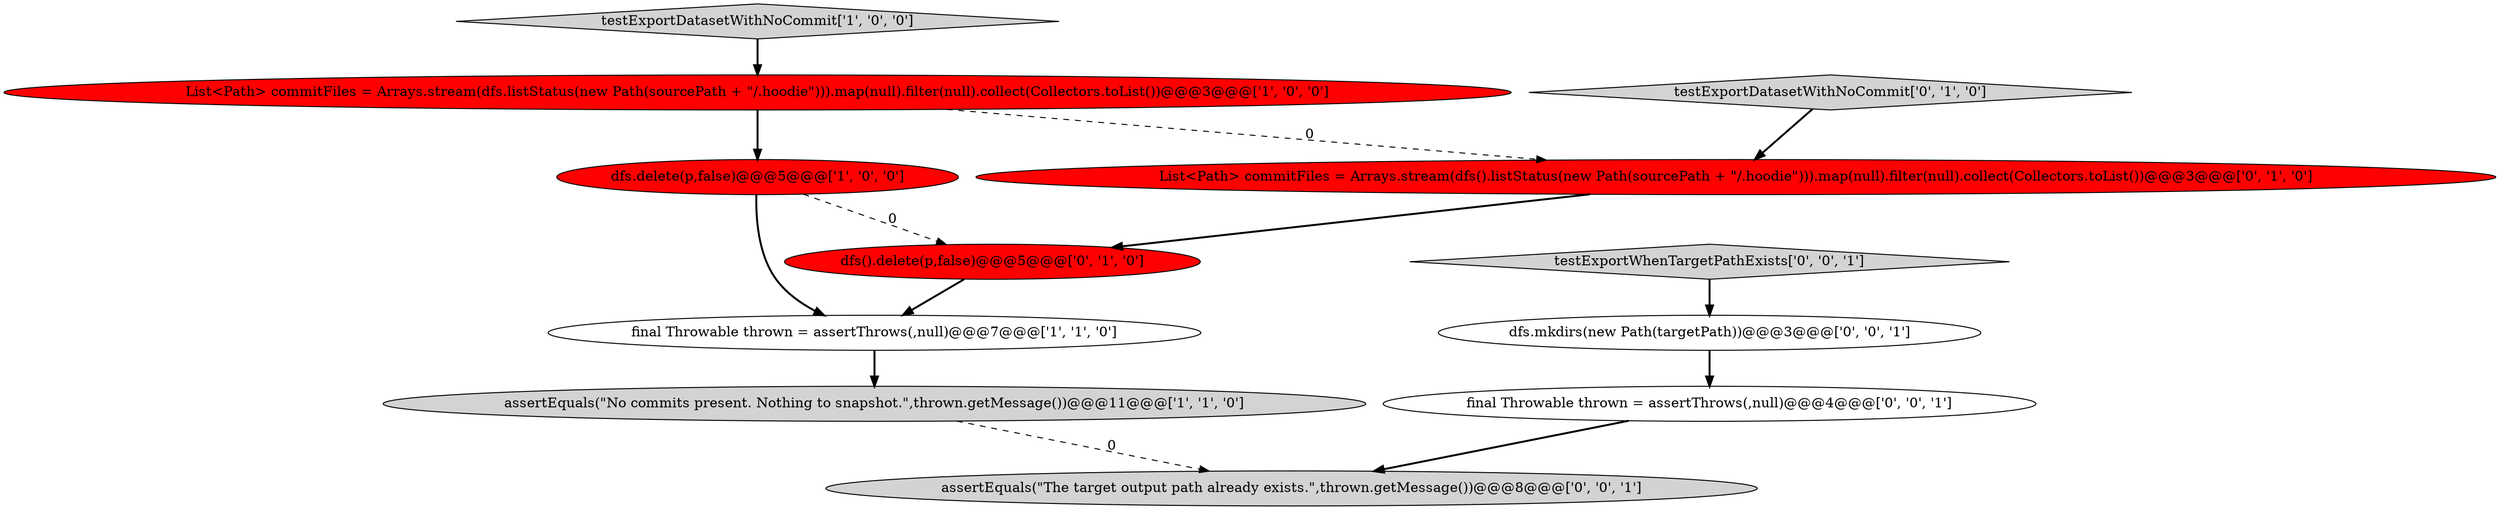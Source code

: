 digraph {
5 [style = filled, label = "testExportDatasetWithNoCommit['0', '1', '0']", fillcolor = lightgray, shape = diamond image = "AAA0AAABBB2BBB"];
3 [style = filled, label = "List<Path> commitFiles = Arrays.stream(dfs.listStatus(new Path(sourcePath + \"/.hoodie\"))).map(null).filter(null).collect(Collectors.toList())@@@3@@@['1', '0', '0']", fillcolor = red, shape = ellipse image = "AAA1AAABBB1BBB"];
4 [style = filled, label = "assertEquals(\"No commits present. Nothing to snapshot.\",thrown.getMessage())@@@11@@@['1', '1', '0']", fillcolor = lightgray, shape = ellipse image = "AAA0AAABBB1BBB"];
1 [style = filled, label = "dfs.delete(p,false)@@@5@@@['1', '0', '0']", fillcolor = red, shape = ellipse image = "AAA1AAABBB1BBB"];
11 [style = filled, label = "testExportWhenTargetPathExists['0', '0', '1']", fillcolor = lightgray, shape = diamond image = "AAA0AAABBB3BBB"];
0 [style = filled, label = "final Throwable thrown = assertThrows(,null)@@@7@@@['1', '1', '0']", fillcolor = white, shape = ellipse image = "AAA0AAABBB1BBB"];
7 [style = filled, label = "dfs().delete(p,false)@@@5@@@['0', '1', '0']", fillcolor = red, shape = ellipse image = "AAA1AAABBB2BBB"];
2 [style = filled, label = "testExportDatasetWithNoCommit['1', '0', '0']", fillcolor = lightgray, shape = diamond image = "AAA0AAABBB1BBB"];
6 [style = filled, label = "List<Path> commitFiles = Arrays.stream(dfs().listStatus(new Path(sourcePath + \"/.hoodie\"))).map(null).filter(null).collect(Collectors.toList())@@@3@@@['0', '1', '0']", fillcolor = red, shape = ellipse image = "AAA1AAABBB2BBB"];
8 [style = filled, label = "dfs.mkdirs(new Path(targetPath))@@@3@@@['0', '0', '1']", fillcolor = white, shape = ellipse image = "AAA0AAABBB3BBB"];
10 [style = filled, label = "assertEquals(\"The target output path already exists.\",thrown.getMessage())@@@8@@@['0', '0', '1']", fillcolor = lightgray, shape = ellipse image = "AAA0AAABBB3BBB"];
9 [style = filled, label = "final Throwable thrown = assertThrows(,null)@@@4@@@['0', '0', '1']", fillcolor = white, shape = ellipse image = "AAA0AAABBB3BBB"];
11->8 [style = bold, label=""];
7->0 [style = bold, label=""];
3->6 [style = dashed, label="0"];
1->0 [style = bold, label=""];
5->6 [style = bold, label=""];
6->7 [style = bold, label=""];
3->1 [style = bold, label=""];
9->10 [style = bold, label=""];
1->7 [style = dashed, label="0"];
0->4 [style = bold, label=""];
4->10 [style = dashed, label="0"];
2->3 [style = bold, label=""];
8->9 [style = bold, label=""];
}
